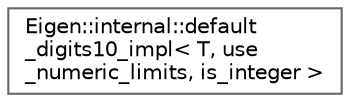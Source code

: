 digraph "Graphical Class Hierarchy"
{
 // LATEX_PDF_SIZE
  bgcolor="transparent";
  edge [fontname=Helvetica,fontsize=10,labelfontname=Helvetica,labelfontsize=10];
  node [fontname=Helvetica,fontsize=10,shape=box,height=0.2,width=0.4];
  rankdir="LR";
  Node0 [id="Node000000",label="Eigen::internal::default\l_digits10_impl\< T, use\l_numeric_limits, is_integer \>",height=0.2,width=0.4,color="grey40", fillcolor="white", style="filled",URL="$structEigen_1_1internal_1_1default__digits10__impl.html",tooltip=" "];
}
